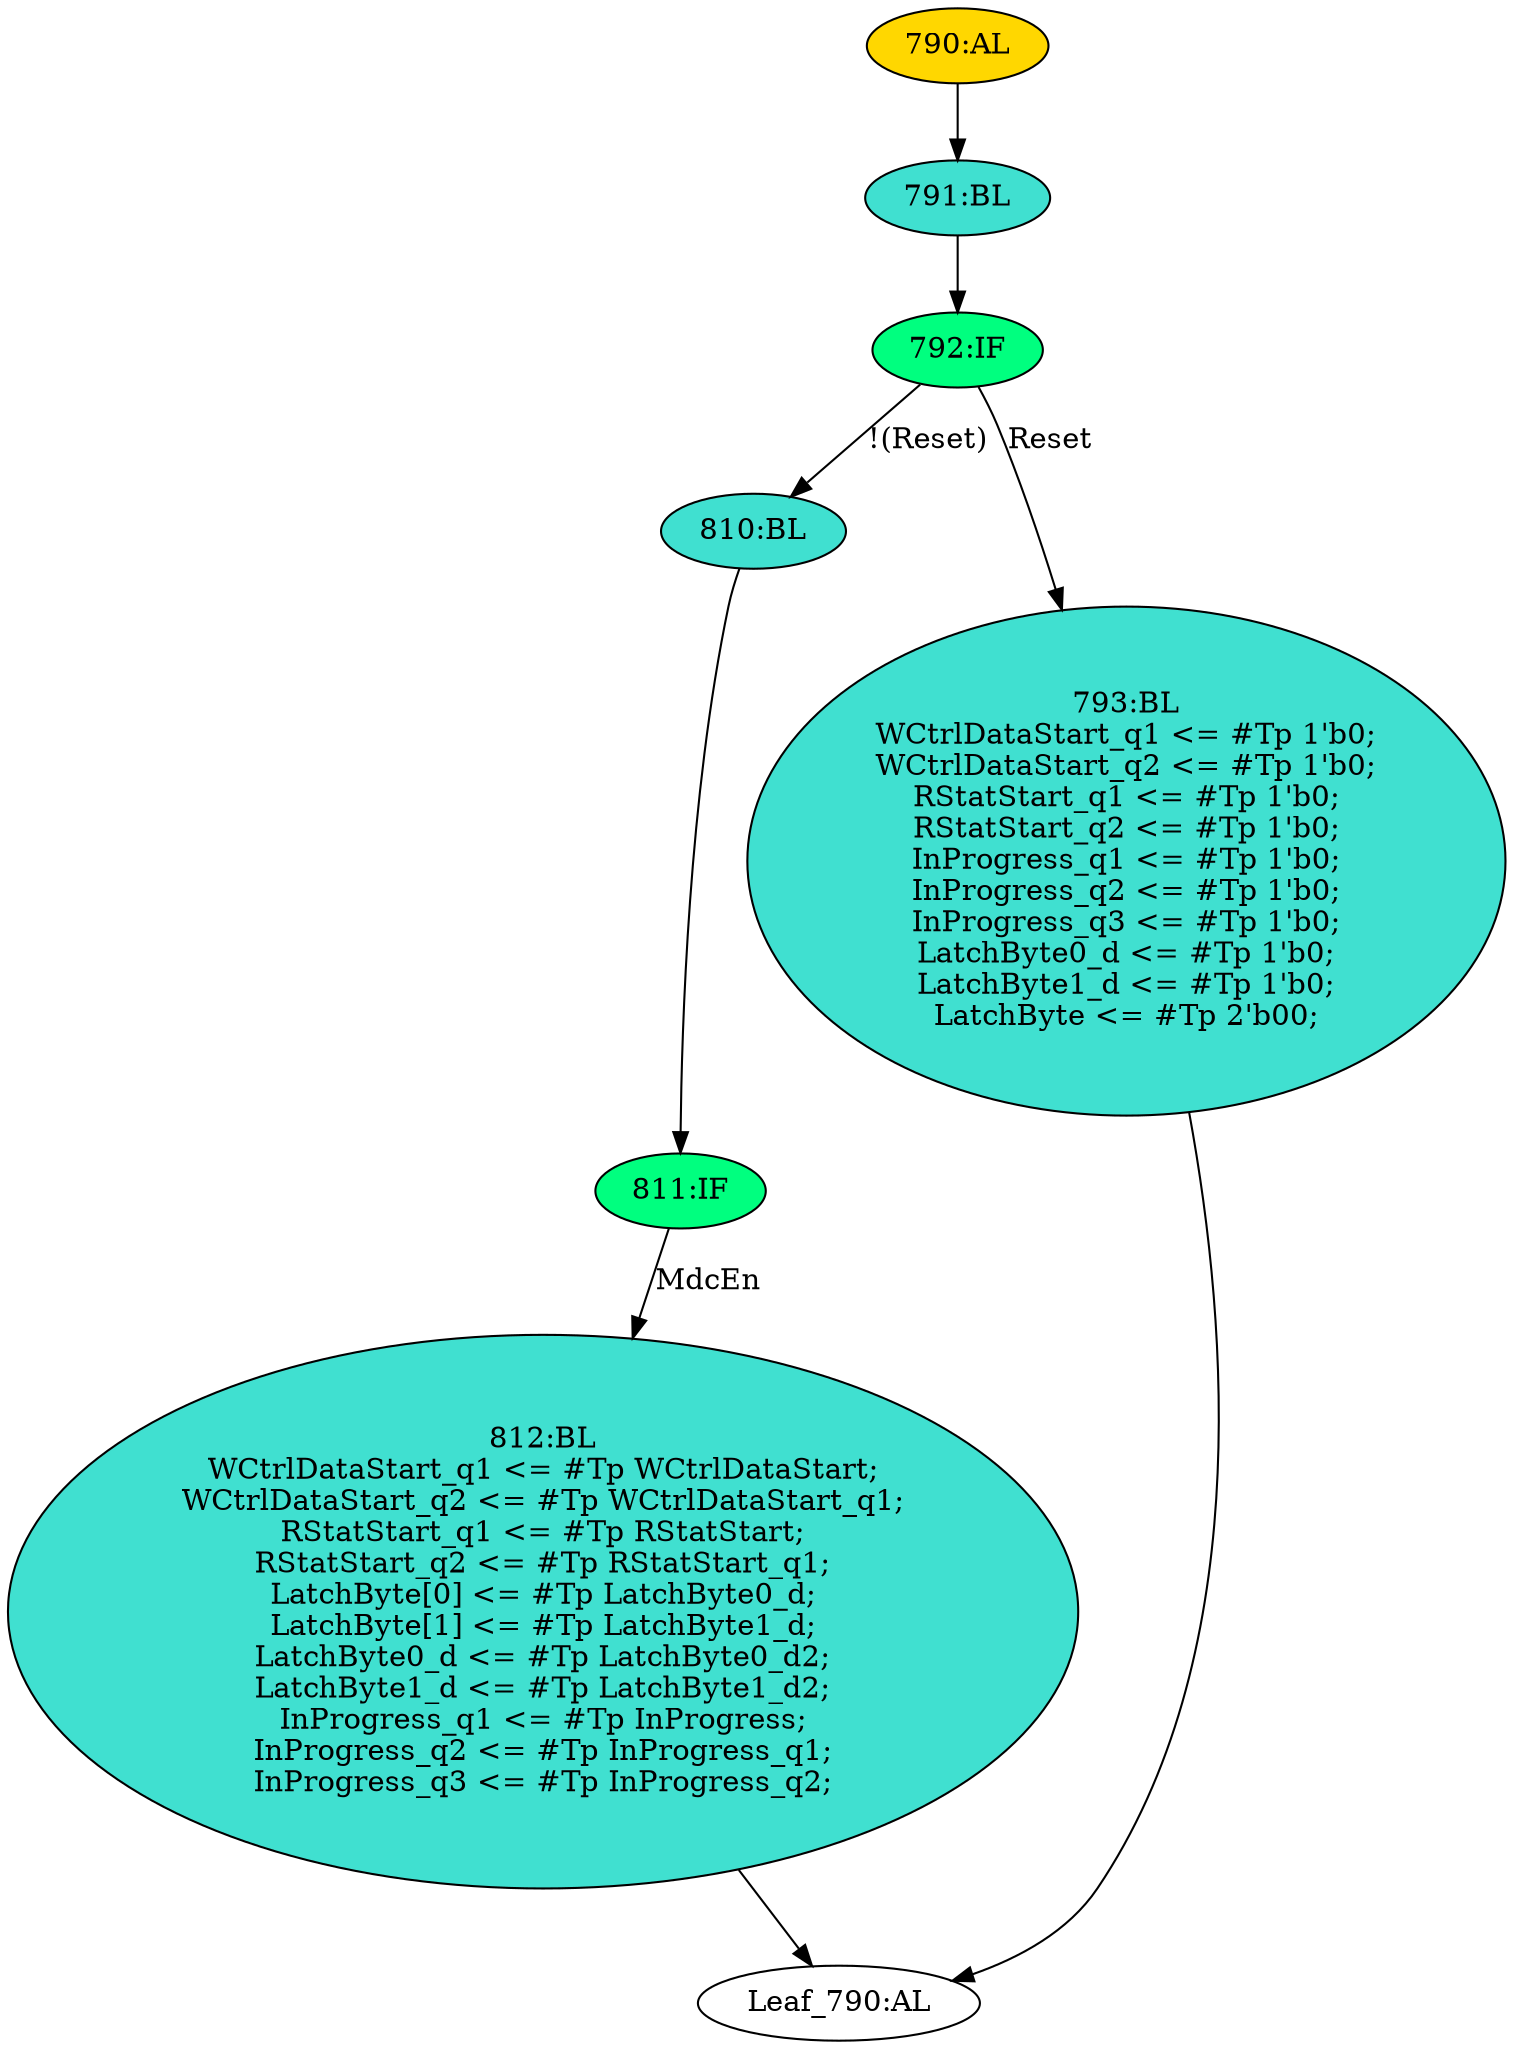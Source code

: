 strict digraph "" {
	node [label="\N"];
	"810:BL"	 [ast="<pyverilog.vparser.ast.Block object at 0x7f415540bcd0>",
		fillcolor=turquoise,
		label="810:BL",
		statements="[]",
		style=filled,
		typ=Block];
	"811:IF"	 [ast="<pyverilog.vparser.ast.IfStatement object at 0x7f415540bc10>",
		fillcolor=springgreen,
		label="811:IF",
		statements="[]",
		style=filled,
		typ=IfStatement];
	"810:BL" -> "811:IF"	 [cond="[]",
		lineno=None];
	"793:BL"	 [ast="<pyverilog.vparser.ast.Block object at 0x7f4155413d10>",
		fillcolor=turquoise,
		label="793:BL
WCtrlDataStart_q1 <= #Tp 1'b0;
WCtrlDataStart_q2 <= #Tp 1'b0;
RStatStart_q1 <= #Tp 1'b0;
RStatStart_q2 <= #Tp 1'b0;
InProgress_\
q1 <= #Tp 1'b0;
InProgress_q2 <= #Tp 1'b0;
InProgress_q3 <= #Tp 1'b0;
LatchByte0_d <= #Tp 1'b0;
LatchByte1_d <= #Tp 1'b0;
LatchByte <= #\
Tp 2'b00;",
		statements="[<pyverilog.vparser.ast.NonblockingSubstitution object at 0x7f4155412990>, <pyverilog.vparser.ast.NonblockingSubstitution object \
at 0x7f4155412b10>, <pyverilog.vparser.ast.NonblockingSubstitution object at 0x7f4155412d10>, <pyverilog.vparser.ast.NonblockingSubstitution \
object at 0x7f4155412f10>, <pyverilog.vparser.ast.NonblockingSubstitution object at 0x7f4155413150>, <pyverilog.vparser.ast.NonblockingSubstitution \
object at 0x7f4155413350>, <pyverilog.vparser.ast.NonblockingSubstitution object at 0x7f4155413550>, <pyverilog.vparser.ast.NonblockingSubstitution \
object at 0x7f4155413750>, <pyverilog.vparser.ast.NonblockingSubstitution object at 0x7f4155413950>, <pyverilog.vparser.ast.NonblockingSubstitution \
object at 0x7f4155413b50>]",
		style=filled,
		typ=Block];
	"Leaf_790:AL"	 [def_var="['WCtrlDataStart_q1', 'WCtrlDataStart_q2', 'InProgress_q1', 'InProgress_q3', 'InProgress_q2', 'LatchByte0_d', 'RStatStart_q1', '\
LatchByte', 'RStatStart_q2', 'LatchByte1_d']",
		label="Leaf_790:AL"];
	"793:BL" -> "Leaf_790:AL"	 [cond="[]",
		lineno=None];
	"791:BL"	 [ast="<pyverilog.vparser.ast.Block object at 0x7f4155413ed0>",
		fillcolor=turquoise,
		label="791:BL",
		statements="[]",
		style=filled,
		typ=Block];
	"792:IF"	 [ast="<pyverilog.vparser.ast.IfStatement object at 0x7f4155413f10>",
		fillcolor=springgreen,
		label="792:IF",
		statements="[]",
		style=filled,
		typ=IfStatement];
	"791:BL" -> "792:IF"	 [cond="[]",
		lineno=None];
	"792:IF" -> "810:BL"	 [cond="['Reset']",
		label="!(Reset)",
		lineno=792];
	"792:IF" -> "793:BL"	 [cond="['Reset']",
		label=Reset,
		lineno=792];
	"812:BL"	 [ast="<pyverilog.vparser.ast.Block object at 0x7f415540bd90>",
		fillcolor=turquoise,
		label="812:BL
WCtrlDataStart_q1 <= #Tp WCtrlDataStart;
WCtrlDataStart_q2 <= #Tp WCtrlDataStart_q1;
RStatStart_q1 <= #Tp RStatStart;
RStatStart_\
q2 <= #Tp RStatStart_q1;
LatchByte[0] <= #Tp LatchByte0_d;
LatchByte[1] <= #Tp LatchByte1_d;
LatchByte0_d <= #Tp LatchByte0_d2;
\
LatchByte1_d <= #Tp LatchByte1_d2;
InProgress_q1 <= #Tp InProgress;
InProgress_q2 <= #Tp InProgress_q1;
InProgress_q3 <= #Tp InProgress_\
q2;",
		statements="[<pyverilog.vparser.ast.NonblockingSubstitution object at 0x7f415540bdd0>, <pyverilog.vparser.ast.NonblockingSubstitution object \
at 0x7f4155411290>, <pyverilog.vparser.ast.NonblockingSubstitution object at 0x7f41554114d0>, <pyverilog.vparser.ast.NonblockingSubstitution \
object at 0x7f41554116d0>, <pyverilog.vparser.ast.NonblockingSubstitution object at 0x7f4155411910>, <pyverilog.vparser.ast.NonblockingSubstitution \
object at 0x7f4155411b90>, <pyverilog.vparser.ast.NonblockingSubstitution object at 0x7f4155411e10>, <pyverilog.vparser.ast.NonblockingSubstitution \
object at 0x7f4155412090>, <pyverilog.vparser.ast.NonblockingSubstitution object at 0x7f41554122d0>, <pyverilog.vparser.ast.NonblockingSubstitution \
object at 0x7f41554124d0>, <pyverilog.vparser.ast.NonblockingSubstitution object at 0x7f4155412710>]",
		style=filled,
		typ=Block];
	"812:BL" -> "Leaf_790:AL"	 [cond="[]",
		lineno=None];
	"790:AL"	 [ast="<pyverilog.vparser.ast.Always object at 0x7f4155413d50>",
		clk_sens=True,
		fillcolor=gold,
		label="790:AL",
		sens="['Clk', 'Reset']",
		statements="[]",
		style=filled,
		typ=Always,
		use_var="['Reset', 'WCtrlDataStart_q1', 'InProgress_q1', 'RStatStart', 'InProgress_q2', 'WCtrlDataStart', 'LatchByte1_d2', 'LatchByte0_d2', '\
LatchByte0_d', 'RStatStart_q1', 'MdcEn', 'LatchByte1_d', 'InProgress']"];
	"790:AL" -> "791:BL"	 [cond="[]",
		lineno=None];
	"811:IF" -> "812:BL"	 [cond="['MdcEn']",
		label=MdcEn,
		lineno=811];
}
